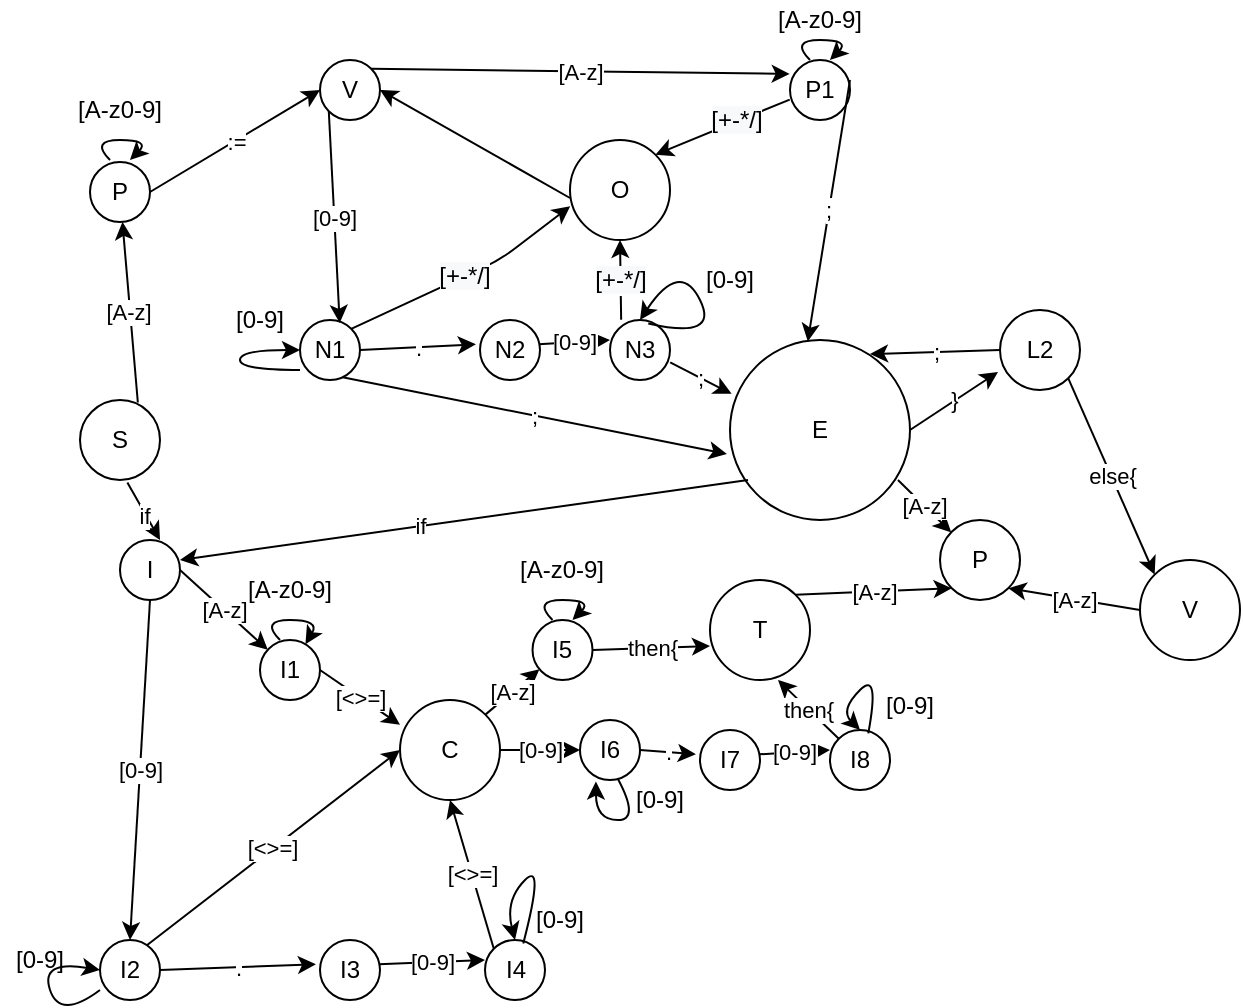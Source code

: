 <mxfile version="14.1.1" type="github">
  <diagram name="Page-1" id="42789a77-a242-8287-6e28-9cd8cfd52e62">
    <mxGraphModel dx="868" dy="450" grid="1" gridSize="10" guides="1" tooltips="1" connect="1" arrows="1" fold="1" page="1" pageScale="1" pageWidth="1100" pageHeight="850" background="#ffffff" math="0" shadow="0">
      <root>
        <mxCell id="0" />
        <mxCell id="1" parent="0" />
        <mxCell id="IyQLddVZmNQbLy9rUTHX-1" value="P" style="ellipse;whiteSpace=wrap;html=1;aspect=fixed;" vertex="1" parent="1">
          <mxGeometry x="205" y="91" width="30" height="30" as="geometry" />
        </mxCell>
        <mxCell id="IyQLddVZmNQbLy9rUTHX-2" value="S" style="ellipse;whiteSpace=wrap;html=1;aspect=fixed;" vertex="1" parent="1">
          <mxGeometry x="200" y="210" width="40" height="40" as="geometry" />
        </mxCell>
        <mxCell id="IyQLddVZmNQbLy9rUTHX-5" value="I" style="ellipse;whiteSpace=wrap;html=1;aspect=fixed;" vertex="1" parent="1">
          <mxGeometry x="220" y="280" width="30" height="30" as="geometry" />
        </mxCell>
        <mxCell id="IyQLddVZmNQbLy9rUTHX-6" value="" style="endArrow=classic;html=1;entryX=0.667;entryY=0;entryDx=0;entryDy=0;entryPerimeter=0;exitX=0.592;exitY=1.031;exitDx=0;exitDy=0;exitPerimeter=0;" edge="1" parent="1" source="IyQLddVZmNQbLy9rUTHX-2" target="IyQLddVZmNQbLy9rUTHX-5">
          <mxGeometry width="50" height="50" relative="1" as="geometry">
            <mxPoint x="220" y="260" as="sourcePoint" />
            <mxPoint x="220" y="520" as="targetPoint" />
          </mxGeometry>
        </mxCell>
        <mxCell id="IyQLddVZmNQbLy9rUTHX-66" value="if" style="edgeLabel;html=1;align=center;verticalAlign=middle;resizable=0;points=[];" vertex="1" connectable="0" parent="IyQLddVZmNQbLy9rUTHX-6">
          <mxGeometry x="0.15" relative="1" as="geometry">
            <mxPoint x="-1" as="offset" />
          </mxGeometry>
        </mxCell>
        <mxCell id="IyQLddVZmNQbLy9rUTHX-7" value="" style="curved=1;endArrow=classic;html=1;" edge="1" parent="1">
          <mxGeometry width="50" height="50" relative="1" as="geometry">
            <mxPoint x="215" y="90" as="sourcePoint" />
            <mxPoint x="225" y="90" as="targetPoint" />
            <Array as="points">
              <mxPoint x="205" y="80" />
              <mxPoint x="235" y="80" />
            </Array>
          </mxGeometry>
        </mxCell>
        <mxCell id="IyQLddVZmNQbLy9rUTHX-8" value="[A-z0-9]" style="text;html=1;strokeColor=none;fillColor=none;align=center;verticalAlign=middle;whiteSpace=wrap;rounded=0;" vertex="1" parent="1">
          <mxGeometry x="185" y="50" width="70" height="30" as="geometry" />
        </mxCell>
        <mxCell id="IyQLddVZmNQbLy9rUTHX-13" value="V" style="ellipse;whiteSpace=wrap;html=1;aspect=fixed;" vertex="1" parent="1">
          <mxGeometry x="320" y="40" width="30" height="30" as="geometry" />
        </mxCell>
        <mxCell id="IyQLddVZmNQbLy9rUTHX-14" value="[A-z]" style="endArrow=classic;html=1;exitX=1;exitY=0;exitDx=0;exitDy=0;entryX=-0.005;entryY=0.232;entryDx=0;entryDy=0;entryPerimeter=0;" edge="1" parent="1" source="IyQLddVZmNQbLy9rUTHX-13" target="IyQLddVZmNQbLy9rUTHX-49">
          <mxGeometry width="50" height="50" relative="1" as="geometry">
            <mxPoint x="400" y="90" as="sourcePoint" />
            <mxPoint x="430" y="60" as="targetPoint" />
          </mxGeometry>
        </mxCell>
        <mxCell id="IyQLddVZmNQbLy9rUTHX-15" value="N1" style="ellipse;whiteSpace=wrap;html=1;aspect=fixed;" vertex="1" parent="1">
          <mxGeometry x="310" y="170" width="30" height="30" as="geometry" />
        </mxCell>
        <mxCell id="IyQLddVZmNQbLy9rUTHX-17" value="N2" style="ellipse;whiteSpace=wrap;html=1;aspect=fixed;" vertex="1" parent="1">
          <mxGeometry x="400" y="170" width="30" height="30" as="geometry" />
        </mxCell>
        <mxCell id="IyQLddVZmNQbLy9rUTHX-23" value="" style="endArrow=classic;html=1;exitX=0.723;exitY=0.031;exitDx=0;exitDy=0;exitPerimeter=0;" edge="1" parent="1" source="IyQLddVZmNQbLy9rUTHX-2" target="IyQLddVZmNQbLy9rUTHX-1">
          <mxGeometry relative="1" as="geometry">
            <mxPoint x="360" y="190" as="sourcePoint" />
            <mxPoint x="460" y="190" as="targetPoint" />
          </mxGeometry>
        </mxCell>
        <mxCell id="IyQLddVZmNQbLy9rUTHX-24" value="[A-z]" style="edgeLabel;resizable=0;html=1;align=center;verticalAlign=middle;" connectable="0" vertex="1" parent="IyQLddVZmNQbLy9rUTHX-23">
          <mxGeometry relative="1" as="geometry">
            <mxPoint x="-1" as="offset" />
          </mxGeometry>
        </mxCell>
        <mxCell id="IyQLddVZmNQbLy9rUTHX-25" value="" style="endArrow=classic;html=1;exitX=1;exitY=0.5;exitDx=0;exitDy=0;entryX=0;entryY=0.5;entryDx=0;entryDy=0;" edge="1" parent="1" source="IyQLddVZmNQbLy9rUTHX-1" target="IyQLddVZmNQbLy9rUTHX-13">
          <mxGeometry relative="1" as="geometry">
            <mxPoint x="330" y="105.76" as="sourcePoint" />
            <mxPoint x="370" y="106" as="targetPoint" />
          </mxGeometry>
        </mxCell>
        <mxCell id="IyQLddVZmNQbLy9rUTHX-26" value=":=" style="edgeLabel;resizable=0;html=1;align=center;verticalAlign=middle;" connectable="0" vertex="1" parent="IyQLddVZmNQbLy9rUTHX-25">
          <mxGeometry relative="1" as="geometry" />
        </mxCell>
        <mxCell id="IyQLddVZmNQbLy9rUTHX-30" value="" style="endArrow=classic;html=1;entryX=0.662;entryY=0.049;entryDx=0;entryDy=0;entryPerimeter=0;exitX=0;exitY=1;exitDx=0;exitDy=0;" edge="1" parent="1" source="IyQLddVZmNQbLy9rUTHX-13" target="IyQLddVZmNQbLy9rUTHX-15">
          <mxGeometry relative="1" as="geometry">
            <mxPoint x="360" y="120" as="sourcePoint" />
            <mxPoint x="460" y="120" as="targetPoint" />
          </mxGeometry>
        </mxCell>
        <mxCell id="IyQLddVZmNQbLy9rUTHX-31" value="[0-9]" style="edgeLabel;resizable=0;html=1;align=center;verticalAlign=middle;" connectable="0" vertex="1" parent="IyQLddVZmNQbLy9rUTHX-30">
          <mxGeometry relative="1" as="geometry" />
        </mxCell>
        <mxCell id="IyQLddVZmNQbLy9rUTHX-32" value="" style="endArrow=classic;html=1;entryX=-0.068;entryY=0.406;entryDx=0;entryDy=0;entryPerimeter=0;exitX=1;exitY=0.5;exitDx=0;exitDy=0;" edge="1" parent="1" source="IyQLddVZmNQbLy9rUTHX-15" target="IyQLddVZmNQbLy9rUTHX-17">
          <mxGeometry relative="1" as="geometry">
            <mxPoint x="360" y="170" as="sourcePoint" />
            <mxPoint x="400" y="170" as="targetPoint" />
          </mxGeometry>
        </mxCell>
        <mxCell id="IyQLddVZmNQbLy9rUTHX-33" value="." style="edgeLabel;resizable=0;html=1;align=center;verticalAlign=middle;" connectable="0" vertex="1" parent="IyQLddVZmNQbLy9rUTHX-32">
          <mxGeometry relative="1" as="geometry" />
        </mxCell>
        <mxCell id="IyQLddVZmNQbLy9rUTHX-34" value="N3" style="ellipse;whiteSpace=wrap;html=1;aspect=fixed;" vertex="1" parent="1">
          <mxGeometry x="465" y="170" width="30" height="30" as="geometry" />
        </mxCell>
        <mxCell id="IyQLddVZmNQbLy9rUTHX-36" value="[0-9]" style="endArrow=classic;html=1;entryX=0;entryY=0.333;entryDx=0;entryDy=0;entryPerimeter=0;exitX=0.979;exitY=0.406;exitDx=0;exitDy=0;exitPerimeter=0;" edge="1" parent="1" source="IyQLddVZmNQbLy9rUTHX-17" target="IyQLddVZmNQbLy9rUTHX-34">
          <mxGeometry relative="1" as="geometry">
            <mxPoint x="431" y="169.76" as="sourcePoint" />
            <mxPoint x="490" y="170" as="targetPoint" />
          </mxGeometry>
        </mxCell>
        <mxCell id="IyQLddVZmNQbLy9rUTHX-37" value="&lt;span style=&quot;color: rgba(0 , 0 , 0 , 0) ; font-family: monospace ; font-size: 0px ; background-color: rgb(248 , 249 , 250)&quot;&gt;%3CmxGraphModel%3E%3Croot%3E%3CmxCell%20id%3D%220%22%2F%3E%3CmxCell%20id%3D%221%22%20parent%3D%220%22%2F%3E%3CmxCell%20id%3D%222%22%20value%3D%22%5B0-9%5D%22%20style%3D%22edgeLabel%3Bresizable%3D0%3Bhtml%3D1%3Balign%3Dcenter%3BverticalAlign%3Dmiddle%3B%22%20connectable%3D%220%22%20vertex%3D%221%22%20parent%3D%221%22%3E%3CmxGeometry%20x%3D%22362.164%22%20y%3D%22136.478%22%20as%3D%22geometry%22%2F%3E%3C%2FmxCell%3E%3C%2Froot%3E%3C%2FmxGraphModel%[daf13&lt;/span&gt;" style="edgeLabel;resizable=0;html=1;align=center;verticalAlign=middle;" connectable="0" vertex="1" parent="IyQLddVZmNQbLy9rUTHX-36">
          <mxGeometry relative="1" as="geometry" />
        </mxCell>
        <mxCell id="IyQLddVZmNQbLy9rUTHX-38" value="" style="curved=1;endArrow=classic;html=1;entryX=0;entryY=0.5;entryDx=0;entryDy=0;exitX=0;exitY=0.833;exitDx=0;exitDy=0;exitPerimeter=0;" edge="1" parent="1" source="IyQLddVZmNQbLy9rUTHX-15" target="IyQLddVZmNQbLy9rUTHX-15">
          <mxGeometry width="50" height="50" relative="1" as="geometry">
            <mxPoint x="260" y="190" as="sourcePoint" />
            <mxPoint x="270" y="190" as="targetPoint" />
            <Array as="points">
              <mxPoint x="280" y="195" />
              <mxPoint x="280" y="185" />
            </Array>
          </mxGeometry>
        </mxCell>
        <mxCell id="IyQLddVZmNQbLy9rUTHX-39" value="[0-9]" style="text;html=1;strokeColor=none;fillColor=none;align=center;verticalAlign=middle;whiteSpace=wrap;rounded=0;" vertex="1" parent="1">
          <mxGeometry x="270" y="160" width="40" height="20" as="geometry" />
        </mxCell>
        <mxCell id="IyQLddVZmNQbLy9rUTHX-40" value="[0-9]" style="text;html=1;strokeColor=none;fillColor=none;align=center;verticalAlign=middle;whiteSpace=wrap;rounded=0;" vertex="1" parent="1">
          <mxGeometry x="505" y="140" width="40" height="20" as="geometry" />
        </mxCell>
        <mxCell id="IyQLddVZmNQbLy9rUTHX-41" value="" style="curved=1;endArrow=classic;html=1;exitX=0.638;exitY=0.057;exitDx=0;exitDy=0;entryX=0.5;entryY=0;entryDx=0;entryDy=0;exitPerimeter=0;" edge="1" parent="1" source="IyQLddVZmNQbLy9rUTHX-34" target="IyQLddVZmNQbLy9rUTHX-34">
          <mxGeometry width="50" height="50" relative="1" as="geometry">
            <mxPoint x="515" y="170" as="sourcePoint" />
            <mxPoint x="500" y="180" as="targetPoint" />
            <Array as="points">
              <mxPoint x="520" y="180" />
              <mxPoint x="500" y="140" />
            </Array>
          </mxGeometry>
        </mxCell>
        <mxCell id="IyQLddVZmNQbLy9rUTHX-42" value="O" style="ellipse;whiteSpace=wrap;html=1;aspect=fixed;" vertex="1" parent="1">
          <mxGeometry x="445" y="80" width="50" height="50" as="geometry" />
        </mxCell>
        <mxCell id="IyQLddVZmNQbLy9rUTHX-43" value="&lt;span style=&quot;font-size: 12px ; background-color: rgb(248 , 249 , 250)&quot;&gt;[+-*/]&lt;/span&gt;" style="endArrow=classic;html=1;entryX=0.002;entryY=0.662;entryDx=0;entryDy=0;entryPerimeter=0;exitX=1;exitY=0;exitDx=0;exitDy=0;" edge="1" parent="1" source="IyQLddVZmNQbLy9rUTHX-15" target="IyQLddVZmNQbLy9rUTHX-42">
          <mxGeometry x="-0.02" width="50" height="50" relative="1" as="geometry">
            <mxPoint x="360" y="160" as="sourcePoint" />
            <mxPoint x="440" y="90" as="targetPoint" />
            <Array as="points">
              <mxPoint x="410" y="140" />
            </Array>
            <mxPoint as="offset" />
          </mxGeometry>
        </mxCell>
        <mxCell id="IyQLddVZmNQbLy9rUTHX-45" value="&lt;span style=&quot;color: rgb(0 , 0 , 0) ; font-family: &amp;#34;helvetica&amp;#34; ; font-size: 12px ; font-style: normal ; font-weight: 400 ; letter-spacing: normal ; text-align: center ; text-indent: 0px ; text-transform: none ; word-spacing: 0px ; background-color: rgb(248 , 249 , 250) ; display: inline ; float: none&quot;&gt;[+-*/]&lt;/span&gt;" style="endArrow=classic;html=1;exitX=0.186;exitY=-0.006;exitDx=0;exitDy=0;exitPerimeter=0;entryX=0.5;entryY=1;entryDx=0;entryDy=0;" edge="1" parent="1" source="IyQLddVZmNQbLy9rUTHX-34" target="IyQLddVZmNQbLy9rUTHX-42">
          <mxGeometry width="50" height="50" relative="1" as="geometry">
            <mxPoint x="380" y="180" as="sourcePoint" />
            <mxPoint x="480" y="124" as="targetPoint" />
          </mxGeometry>
        </mxCell>
        <mxCell id="IyQLddVZmNQbLy9rUTHX-49" value="P1" style="ellipse;whiteSpace=wrap;html=1;aspect=fixed;" vertex="1" parent="1">
          <mxGeometry x="555" y="40" width="30" height="30" as="geometry" />
        </mxCell>
        <mxCell id="IyQLddVZmNQbLy9rUTHX-50" value="[A-z0-9]" style="text;html=1;strokeColor=none;fillColor=none;align=center;verticalAlign=middle;whiteSpace=wrap;rounded=0;" vertex="1" parent="1">
          <mxGeometry x="535" y="10" width="70" height="20" as="geometry" />
        </mxCell>
        <mxCell id="IyQLddVZmNQbLy9rUTHX-51" value="" style="curved=1;endArrow=classic;html=1;" edge="1" parent="1">
          <mxGeometry width="50" height="50" relative="1" as="geometry">
            <mxPoint x="565" y="40" as="sourcePoint" />
            <mxPoint x="575" y="40" as="targetPoint" />
            <Array as="points">
              <mxPoint x="555" y="30" />
              <mxPoint x="585" y="30" />
            </Array>
          </mxGeometry>
        </mxCell>
        <mxCell id="IyQLddVZmNQbLy9rUTHX-52" value="&lt;span style=&quot;color: rgb(0 , 0 , 0) ; font-family: &amp;#34;helvetica&amp;#34; ; font-size: 12px ; font-style: normal ; font-weight: 400 ; letter-spacing: normal ; text-align: center ; text-indent: 0px ; text-transform: none ; word-spacing: 0px ; background-color: rgb(248 , 249 , 250) ; display: inline ; float: none&quot;&gt;[+-*/]&lt;/span&gt;" style="endArrow=classic;html=1;exitX=-0.005;exitY=0.66;exitDx=0;exitDy=0;entryX=1;entryY=0;entryDx=0;entryDy=0;exitPerimeter=0;" edge="1" parent="1" source="IyQLddVZmNQbLy9rUTHX-49" target="IyQLddVZmNQbLy9rUTHX-42">
          <mxGeometry x="-0.201" y="-1" width="50" height="50" relative="1" as="geometry">
            <mxPoint x="480.0" y="65.82" as="sourcePoint" />
            <mxPoint x="474.42" y="30" as="targetPoint" />
            <mxPoint as="offset" />
          </mxGeometry>
        </mxCell>
        <mxCell id="IyQLddVZmNQbLy9rUTHX-53" value="" style="endArrow=classic;html=1;exitX=0;exitY=0.58;exitDx=0;exitDy=0;exitPerimeter=0;entryX=1;entryY=0.5;entryDx=0;entryDy=0;" edge="1" parent="1" source="IyQLddVZmNQbLy9rUTHX-42" target="IyQLddVZmNQbLy9rUTHX-13">
          <mxGeometry width="50" height="50" relative="1" as="geometry">
            <mxPoint x="490" y="130" as="sourcePoint" />
            <mxPoint x="400" y="103" as="targetPoint" />
          </mxGeometry>
        </mxCell>
        <mxCell id="IyQLddVZmNQbLy9rUTHX-54" value=";" style="endArrow=classic;html=1;exitX=1;exitY=0.333;exitDx=0;exitDy=0;exitPerimeter=0;entryX=0.432;entryY=0.008;entryDx=0;entryDy=0;entryPerimeter=0;" edge="1" parent="1" source="IyQLddVZmNQbLy9rUTHX-49" target="IyQLddVZmNQbLy9rUTHX-55">
          <mxGeometry width="50" height="50" relative="1" as="geometry">
            <mxPoint x="490" y="140" as="sourcePoint" />
            <mxPoint x="590" y="170" as="targetPoint" />
          </mxGeometry>
        </mxCell>
        <mxCell id="IyQLddVZmNQbLy9rUTHX-55" value="E" style="ellipse;whiteSpace=wrap;html=1;aspect=fixed;" vertex="1" parent="1">
          <mxGeometry x="525" y="180" width="90" height="90" as="geometry" />
        </mxCell>
        <mxCell id="IyQLddVZmNQbLy9rUTHX-57" value=";" style="endArrow=classic;html=1;exitX=1.003;exitY=0.708;exitDx=0;exitDy=0;exitPerimeter=0;entryX=0.009;entryY=0.299;entryDx=0;entryDy=0;entryPerimeter=0;" edge="1" parent="1" source="IyQLddVZmNQbLy9rUTHX-34" target="IyQLddVZmNQbLy9rUTHX-55">
          <mxGeometry width="50" height="50" relative="1" as="geometry">
            <mxPoint x="460" y="49.99" as="sourcePoint" />
            <mxPoint x="560" y="210" as="targetPoint" />
          </mxGeometry>
        </mxCell>
        <mxCell id="IyQLddVZmNQbLy9rUTHX-58" value=";" style="endArrow=classic;html=1;exitX=0.71;exitY=0.954;exitDx=0;exitDy=0;exitPerimeter=0;entryX=-0.017;entryY=0.633;entryDx=0;entryDy=0;entryPerimeter=0;" edge="1" parent="1" source="IyQLddVZmNQbLy9rUTHX-15" target="IyQLddVZmNQbLy9rUTHX-55">
          <mxGeometry width="50" height="50" relative="1" as="geometry">
            <mxPoint x="535.09" y="171.24" as="sourcePoint" />
            <mxPoint x="560" y="220" as="targetPoint" />
          </mxGeometry>
        </mxCell>
        <mxCell id="IyQLddVZmNQbLy9rUTHX-61" value="[A-z]" style="endArrow=classic;html=1;exitX=0.933;exitY=0.778;exitDx=0;exitDy=0;exitPerimeter=0;" edge="1" parent="1" source="IyQLddVZmNQbLy9rUTHX-55" target="IyQLddVZmNQbLy9rUTHX-62">
          <mxGeometry width="50" height="50" relative="1" as="geometry">
            <mxPoint x="620" y="180" as="sourcePoint" />
            <mxPoint x="630" y="140" as="targetPoint" />
          </mxGeometry>
        </mxCell>
        <mxCell id="IyQLddVZmNQbLy9rUTHX-62" value="P" style="ellipse;whiteSpace=wrap;html=1;aspect=fixed;" vertex="1" parent="1">
          <mxGeometry x="630" y="270" width="40" height="40" as="geometry" />
        </mxCell>
        <mxCell id="IyQLddVZmNQbLy9rUTHX-63" value="L2" style="ellipse;whiteSpace=wrap;html=1;aspect=fixed;" vertex="1" parent="1">
          <mxGeometry x="660" y="165" width="40" height="40" as="geometry" />
        </mxCell>
        <mxCell id="IyQLddVZmNQbLy9rUTHX-65" value="}" style="endArrow=classic;html=1;exitX=1;exitY=0.5;exitDx=0;exitDy=0;entryX=-0.025;entryY=0.775;entryDx=0;entryDy=0;entryPerimeter=0;" edge="1" parent="1" source="IyQLddVZmNQbLy9rUTHX-55" target="IyQLddVZmNQbLy9rUTHX-63">
          <mxGeometry width="50" height="50" relative="1" as="geometry">
            <mxPoint x="603.67" y="194.59" as="sourcePoint" />
            <mxPoint x="646.838" y="145.058" as="targetPoint" />
          </mxGeometry>
        </mxCell>
        <mxCell id="IyQLddVZmNQbLy9rUTHX-67" value="I1" style="ellipse;whiteSpace=wrap;html=1;aspect=fixed;" vertex="1" parent="1">
          <mxGeometry x="290" y="330" width="30" height="30" as="geometry" />
        </mxCell>
        <mxCell id="IyQLddVZmNQbLy9rUTHX-69" value="[A-z]" style="endArrow=classic;html=1;exitX=1;exitY=0.5;exitDx=0;exitDy=0;" edge="1" parent="1" source="IyQLddVZmNQbLy9rUTHX-5" target="IyQLddVZmNQbLy9rUTHX-67">
          <mxGeometry width="50" height="50" relative="1" as="geometry">
            <mxPoint x="370" y="370" as="sourcePoint" />
            <mxPoint x="420" y="320" as="targetPoint" />
          </mxGeometry>
        </mxCell>
        <mxCell id="IyQLddVZmNQbLy9rUTHX-91" value="[0-9]" style="edgeStyle=orthogonalEdgeStyle;rounded=0;orthogonalLoop=1;jettySize=auto;html=1;" edge="1" parent="1" source="IyQLddVZmNQbLy9rUTHX-71" target="IyQLddVZmNQbLy9rUTHX-90">
          <mxGeometry relative="1" as="geometry" />
        </mxCell>
        <mxCell id="IyQLddVZmNQbLy9rUTHX-71" value="C" style="ellipse;whiteSpace=wrap;html=1;aspect=fixed;" vertex="1" parent="1">
          <mxGeometry x="360" y="360" width="50" height="50" as="geometry" />
        </mxCell>
        <mxCell id="IyQLddVZmNQbLy9rUTHX-72" value="" style="curved=1;endArrow=classic;html=1;" edge="1" parent="1" target="IyQLddVZmNQbLy9rUTHX-67">
          <mxGeometry width="50" height="50" relative="1" as="geometry">
            <mxPoint x="300" y="330" as="sourcePoint" />
            <mxPoint x="310" y="330" as="targetPoint" />
            <Array as="points">
              <mxPoint x="290" y="320" />
              <mxPoint x="320" y="320" />
            </Array>
          </mxGeometry>
        </mxCell>
        <mxCell id="IyQLddVZmNQbLy9rUTHX-73" value="[A-z0-9]" style="text;html=1;strokeColor=none;fillColor=none;align=center;verticalAlign=middle;whiteSpace=wrap;rounded=0;" vertex="1" parent="1">
          <mxGeometry x="270" y="290" width="70" height="30" as="geometry" />
        </mxCell>
        <mxCell id="IyQLddVZmNQbLy9rUTHX-74" value="[&amp;lt;&amp;gt;=]" style="endArrow=classic;html=1;exitX=1;exitY=0.5;exitDx=0;exitDy=0;entryX=0;entryY=0.248;entryDx=0;entryDy=0;entryPerimeter=0;" edge="1" parent="1" source="IyQLddVZmNQbLy9rUTHX-67" target="IyQLddVZmNQbLy9rUTHX-71">
          <mxGeometry width="50" height="50" relative="1" as="geometry">
            <mxPoint x="277.48" y="371.71" as="sourcePoint" />
            <mxPoint x="311.944" y="352.385" as="targetPoint" />
          </mxGeometry>
        </mxCell>
        <mxCell id="IyQLddVZmNQbLy9rUTHX-75" value="[&amp;lt;&amp;gt;=]" style="endArrow=classic;html=1;entryX=0;entryY=0.5;entryDx=0;entryDy=0;exitX=0.749;exitY=0.113;exitDx=0;exitDy=0;exitPerimeter=0;" edge="1" parent="1" source="IyQLddVZmNQbLy9rUTHX-76" target="IyQLddVZmNQbLy9rUTHX-71">
          <mxGeometry width="50" height="50" relative="1" as="geometry">
            <mxPoint x="350" y="420" as="sourcePoint" />
            <mxPoint x="370" y="382.4" as="targetPoint" />
          </mxGeometry>
        </mxCell>
        <mxCell id="IyQLddVZmNQbLy9rUTHX-76" value="I2" style="ellipse;whiteSpace=wrap;html=1;aspect=fixed;" vertex="1" parent="1">
          <mxGeometry x="210" y="480" width="30" height="30" as="geometry" />
        </mxCell>
        <mxCell id="IyQLddVZmNQbLy9rUTHX-77" value="I3" style="ellipse;whiteSpace=wrap;html=1;aspect=fixed;" vertex="1" parent="1">
          <mxGeometry x="320" y="480" width="30" height="30" as="geometry" />
        </mxCell>
        <mxCell id="IyQLddVZmNQbLy9rUTHX-78" value="" style="endArrow=classic;html=1;entryX=-0.068;entryY=0.406;entryDx=0;entryDy=0;entryPerimeter=0;exitX=1;exitY=0.5;exitDx=0;exitDy=0;" edge="1" parent="1" source="IyQLddVZmNQbLy9rUTHX-76" target="IyQLddVZmNQbLy9rUTHX-77">
          <mxGeometry relative="1" as="geometry">
            <mxPoint x="265" y="460" as="sourcePoint" />
            <mxPoint x="305" y="460" as="targetPoint" />
          </mxGeometry>
        </mxCell>
        <mxCell id="IyQLddVZmNQbLy9rUTHX-79" value="." style="edgeLabel;resizable=0;html=1;align=center;verticalAlign=middle;" connectable="0" vertex="1" parent="IyQLddVZmNQbLy9rUTHX-78">
          <mxGeometry relative="1" as="geometry" />
        </mxCell>
        <mxCell id="IyQLddVZmNQbLy9rUTHX-80" value="I4" style="ellipse;whiteSpace=wrap;html=1;aspect=fixed;" vertex="1" parent="1">
          <mxGeometry x="402.5" y="480" width="30" height="30" as="geometry" />
        </mxCell>
        <mxCell id="IyQLddVZmNQbLy9rUTHX-81" value="[0-9]" style="endArrow=classic;html=1;entryX=0;entryY=0.333;entryDx=0;entryDy=0;entryPerimeter=0;exitX=0.979;exitY=0.406;exitDx=0;exitDy=0;exitPerimeter=0;" edge="1" parent="1" source="IyQLddVZmNQbLy9rUTHX-77" target="IyQLddVZmNQbLy9rUTHX-80">
          <mxGeometry relative="1" as="geometry">
            <mxPoint x="336" y="459.76" as="sourcePoint" />
            <mxPoint x="395" y="460" as="targetPoint" />
          </mxGeometry>
        </mxCell>
        <mxCell id="IyQLddVZmNQbLy9rUTHX-82" value="&lt;span style=&quot;color: rgba(0 , 0 , 0 , 0) ; font-family: monospace ; font-size: 0px ; background-color: rgb(248 , 249 , 250)&quot;&gt;%3CmxGraphModel%3E%3Croot%3E%3CmxCell%20id%3D%220%22%2F%3E%3CmxCell%20id%3D%221%22%20parent%3D%220%22%2F%3E%3CmxCell%20id%3D%222%22%20value%3D%22%5B0-9%5D%22%20style%3D%22edgeLabel%3Bresizable%3D0%3Bhtml%3D1%3Balign%3Dcenter%3BverticalAlign%3Dmiddle%3B%22%20connectable%3D%220%22%20vertex%3D%221%22%20parent%3D%221%22%3E%3CmxGeometry%20x%3D%22362.164%22%20y%3D%22136.478%22%20as%3D%22geometry%22%2F%3E%3C%2FmxCell%3E%3C%2Froot%3E%3C%2FmxGraphModel%[daf13&lt;/span&gt;" style="edgeLabel;resizable=0;html=1;align=center;verticalAlign=middle;" connectable="0" vertex="1" parent="IyQLddVZmNQbLy9rUTHX-81">
          <mxGeometry relative="1" as="geometry" />
        </mxCell>
        <mxCell id="IyQLddVZmNQbLy9rUTHX-83" value="" style="curved=1;endArrow=classic;html=1;entryX=0;entryY=0.5;entryDx=0;entryDy=0;exitX=0;exitY=0.833;exitDx=0;exitDy=0;exitPerimeter=0;" edge="1" parent="1" source="IyQLddVZmNQbLy9rUTHX-76" target="IyQLddVZmNQbLy9rUTHX-76">
          <mxGeometry width="50" height="50" relative="1" as="geometry">
            <mxPoint x="165" y="520" as="sourcePoint" />
            <mxPoint x="175" y="520" as="targetPoint" />
            <Array as="points">
              <mxPoint x="190" y="520" />
              <mxPoint x="180" y="490" />
            </Array>
          </mxGeometry>
        </mxCell>
        <mxCell id="IyQLddVZmNQbLy9rUTHX-84" value="" style="curved=1;endArrow=classic;html=1;exitX=0.638;exitY=0.057;exitDx=0;exitDy=0;entryX=0.5;entryY=0;entryDx=0;entryDy=0;exitPerimeter=0;" edge="1" parent="1" source="IyQLddVZmNQbLy9rUTHX-80" target="IyQLddVZmNQbLy9rUTHX-80">
          <mxGeometry width="50" height="50" relative="1" as="geometry">
            <mxPoint x="417.5" y="480" as="sourcePoint" />
            <mxPoint x="402.5" y="490" as="targetPoint" />
            <Array as="points">
              <mxPoint x="432.5" y="440" />
              <mxPoint x="412.5" y="460" />
            </Array>
          </mxGeometry>
        </mxCell>
        <mxCell id="IyQLddVZmNQbLy9rUTHX-85" value="[0-9]" style="text;html=1;strokeColor=none;fillColor=none;align=center;verticalAlign=middle;whiteSpace=wrap;rounded=0;" vertex="1" parent="1">
          <mxGeometry x="160" y="480" width="40" height="20" as="geometry" />
        </mxCell>
        <mxCell id="IyQLddVZmNQbLy9rUTHX-86" value="[0-9]" style="endArrow=classic;html=1;exitX=0.5;exitY=1;exitDx=0;exitDy=0;entryX=0.5;entryY=0;entryDx=0;entryDy=0;" edge="1" parent="1" source="IyQLddVZmNQbLy9rUTHX-5" target="IyQLddVZmNQbLy9rUTHX-76">
          <mxGeometry width="50" height="50" relative="1" as="geometry">
            <mxPoint x="370" y="390" as="sourcePoint" />
            <mxPoint x="420" y="340" as="targetPoint" />
          </mxGeometry>
        </mxCell>
        <mxCell id="IyQLddVZmNQbLy9rUTHX-87" value="[&amp;lt;&amp;gt;=]" style="endArrow=classic;html=1;entryX=0.5;entryY=1;entryDx=0;entryDy=0;exitX=0;exitY=0;exitDx=0;exitDy=0;" edge="1" parent="1" source="IyQLddVZmNQbLy9rUTHX-80" target="IyQLddVZmNQbLy9rUTHX-71">
          <mxGeometry width="50" height="50" relative="1" as="geometry">
            <mxPoint x="297.47" y="448.39" as="sourcePoint" />
            <mxPoint x="370.0" y="395" as="targetPoint" />
          </mxGeometry>
        </mxCell>
        <mxCell id="IyQLddVZmNQbLy9rUTHX-89" value="[0-9]" style="text;html=1;strokeColor=none;fillColor=none;align=center;verticalAlign=middle;whiteSpace=wrap;rounded=0;" vertex="1" parent="1">
          <mxGeometry x="420" y="460" width="40" height="20" as="geometry" />
        </mxCell>
        <mxCell id="IyQLddVZmNQbLy9rUTHX-90" value="I6" style="ellipse;whiteSpace=wrap;html=1;aspect=fixed;" vertex="1" parent="1">
          <mxGeometry x="450" y="370" width="30" height="30" as="geometry" />
        </mxCell>
        <mxCell id="IyQLddVZmNQbLy9rUTHX-92" value="I5" style="ellipse;whiteSpace=wrap;html=1;aspect=fixed;" vertex="1" parent="1">
          <mxGeometry x="426.26" y="320" width="30" height="30" as="geometry" />
        </mxCell>
        <mxCell id="IyQLddVZmNQbLy9rUTHX-93" value="[A-z]" style="endArrow=classic;html=1;exitX=1;exitY=0;exitDx=0;exitDy=0;" edge="1" parent="1" target="IyQLddVZmNQbLy9rUTHX-92" source="IyQLddVZmNQbLy9rUTHX-71">
          <mxGeometry width="50" height="50" relative="1" as="geometry">
            <mxPoint x="393.74" y="361.71" as="sourcePoint" />
            <mxPoint x="546.26" y="320" as="targetPoint" />
          </mxGeometry>
        </mxCell>
        <mxCell id="IyQLddVZmNQbLy9rUTHX-94" value="" style="curved=1;endArrow=classic;html=1;" edge="1" parent="1">
          <mxGeometry width="50" height="50" relative="1" as="geometry">
            <mxPoint x="436.26" y="320" as="sourcePoint" />
            <mxPoint x="446.26" y="320" as="targetPoint" />
            <Array as="points">
              <mxPoint x="426.26" y="310" />
              <mxPoint x="456.26" y="310" />
            </Array>
          </mxGeometry>
        </mxCell>
        <mxCell id="IyQLddVZmNQbLy9rUTHX-95" value="[A-z0-9]" style="text;html=1;strokeColor=none;fillColor=none;align=center;verticalAlign=middle;whiteSpace=wrap;rounded=0;" vertex="1" parent="1">
          <mxGeometry x="406.26" y="280" width="70" height="30" as="geometry" />
        </mxCell>
        <mxCell id="IyQLddVZmNQbLy9rUTHX-97" value="I7" style="ellipse;whiteSpace=wrap;html=1;aspect=fixed;" vertex="1" parent="1">
          <mxGeometry x="510" y="375" width="30" height="30" as="geometry" />
        </mxCell>
        <mxCell id="IyQLddVZmNQbLy9rUTHX-98" value="" style="endArrow=classic;html=1;entryX=-0.068;entryY=0.406;entryDx=0;entryDy=0;entryPerimeter=0;exitX=1;exitY=0.5;exitDx=0;exitDy=0;" edge="1" parent="1" source="IyQLddVZmNQbLy9rUTHX-90" target="IyQLddVZmNQbLy9rUTHX-97">
          <mxGeometry relative="1" as="geometry">
            <mxPoint x="505" y="440" as="sourcePoint" />
            <mxPoint x="515" y="450" as="targetPoint" />
          </mxGeometry>
        </mxCell>
        <mxCell id="IyQLddVZmNQbLy9rUTHX-99" value="." style="edgeLabel;resizable=0;html=1;align=center;verticalAlign=middle;" connectable="0" vertex="1" parent="IyQLddVZmNQbLy9rUTHX-98">
          <mxGeometry relative="1" as="geometry" />
        </mxCell>
        <mxCell id="IyQLddVZmNQbLy9rUTHX-100" value="I8" style="ellipse;whiteSpace=wrap;html=1;aspect=fixed;" vertex="1" parent="1">
          <mxGeometry x="575" y="375" width="30" height="30" as="geometry" />
        </mxCell>
        <mxCell id="IyQLddVZmNQbLy9rUTHX-101" value="[0-9]" style="endArrow=classic;html=1;entryX=0;entryY=0.333;entryDx=0;entryDy=0;entryPerimeter=0;exitX=0.979;exitY=0.406;exitDx=0;exitDy=0;exitPerimeter=0;" edge="1" parent="1" source="IyQLddVZmNQbLy9rUTHX-97" target="IyQLddVZmNQbLy9rUTHX-100">
          <mxGeometry relative="1" as="geometry">
            <mxPoint x="546" y="449.76" as="sourcePoint" />
            <mxPoint x="605" y="450" as="targetPoint" />
          </mxGeometry>
        </mxCell>
        <mxCell id="IyQLddVZmNQbLy9rUTHX-102" value="&lt;span style=&quot;color: rgba(0 , 0 , 0 , 0) ; font-family: monospace ; font-size: 0px ; background-color: rgb(248 , 249 , 250)&quot;&gt;%3CmxGraphModel%3E%3Croot%3E%3CmxCell%20id%3D%220%22%2F%3E%3CmxCell%20id%3D%221%22%20parent%3D%220%22%2F%3E%3CmxCell%20id%3D%222%22%20value%3D%22%5B0-9%5D%22%20style%3D%22edgeLabel%3Bresizable%3D0%3Bhtml%3D1%3Balign%3Dcenter%3BverticalAlign%3Dmiddle%3B%22%20connectable%3D%220%22%20vertex%3D%221%22%20parent%3D%221%22%3E%3CmxGeometry%20x%3D%22362.164%22%20y%3D%22136.478%22%20as%3D%22geometry%22%2F%3E%3C%2FmxCell%3E%3C%2Froot%3E%3C%2FmxGraphModel%[daf13&lt;/span&gt;" style="edgeLabel;resizable=0;html=1;align=center;verticalAlign=middle;" connectable="0" vertex="1" parent="IyQLddVZmNQbLy9rUTHX-101">
          <mxGeometry relative="1" as="geometry" />
        </mxCell>
        <mxCell id="IyQLddVZmNQbLy9rUTHX-103" value="" style="curved=1;endArrow=classic;html=1;entryX=0.265;entryY=1.025;entryDx=0;entryDy=0;exitX=0.63;exitY=0.978;exitDx=0;exitDy=0;exitPerimeter=0;entryPerimeter=0;" edge="1" parent="1" source="IyQLddVZmNQbLy9rUTHX-90" target="IyQLddVZmNQbLy9rUTHX-90">
          <mxGeometry width="50" height="50" relative="1" as="geometry">
            <mxPoint x="425" y="460" as="sourcePoint" />
            <mxPoint x="435" y="460" as="targetPoint" />
            <Array as="points">
              <mxPoint x="480" y="420" />
              <mxPoint x="458" y="420" />
            </Array>
          </mxGeometry>
        </mxCell>
        <mxCell id="IyQLddVZmNQbLy9rUTHX-104" value="" style="curved=1;endArrow=classic;html=1;exitX=0.638;exitY=0.057;exitDx=0;exitDy=0;entryX=0.5;entryY=0;entryDx=0;entryDy=0;exitPerimeter=0;" edge="1" parent="1" source="IyQLddVZmNQbLy9rUTHX-100" target="IyQLddVZmNQbLy9rUTHX-100">
          <mxGeometry width="50" height="50" relative="1" as="geometry">
            <mxPoint x="585" y="385" as="sourcePoint" />
            <mxPoint x="570" y="395" as="targetPoint" />
            <Array as="points">
              <mxPoint x="600" y="345" />
              <mxPoint x="580" y="365" />
            </Array>
          </mxGeometry>
        </mxCell>
        <mxCell id="IyQLddVZmNQbLy9rUTHX-105" value="[0-9]" style="text;html=1;strokeColor=none;fillColor=none;align=center;verticalAlign=middle;whiteSpace=wrap;rounded=0;" vertex="1" parent="1">
          <mxGeometry x="590" y="350" width="50" height="25" as="geometry" />
        </mxCell>
        <mxCell id="IyQLddVZmNQbLy9rUTHX-106" value="[0-9]" style="text;html=1;strokeColor=none;fillColor=none;align=center;verticalAlign=middle;whiteSpace=wrap;rounded=0;" vertex="1" parent="1">
          <mxGeometry x="470" y="400" width="40" height="20" as="geometry" />
        </mxCell>
        <mxCell id="IyQLddVZmNQbLy9rUTHX-113" value="T" style="ellipse;whiteSpace=wrap;html=1;aspect=fixed;" vertex="1" parent="1">
          <mxGeometry x="515" y="300" width="50" height="50" as="geometry" />
        </mxCell>
        <mxCell id="IyQLddVZmNQbLy9rUTHX-114" value="then{" style="endArrow=classic;html=1;exitX=1;exitY=0.5;exitDx=0;exitDy=0;entryX=0;entryY=0.66;entryDx=0;entryDy=0;entryPerimeter=0;" edge="1" parent="1" source="IyQLddVZmNQbLy9rUTHX-92" target="IyQLddVZmNQbLy9rUTHX-113">
          <mxGeometry width="50" height="50" relative="1" as="geometry">
            <mxPoint x="490" y="380" as="sourcePoint" />
            <mxPoint x="540" y="330" as="targetPoint" />
          </mxGeometry>
        </mxCell>
        <mxCell id="IyQLddVZmNQbLy9rUTHX-115" value="then{" style="endArrow=classic;html=1;exitX=0;exitY=0;exitDx=0;exitDy=0;entryX=0.68;entryY=1;entryDx=0;entryDy=0;entryPerimeter=0;" edge="1" parent="1" source="IyQLddVZmNQbLy9rUTHX-100" target="IyQLddVZmNQbLy9rUTHX-113">
          <mxGeometry width="50" height="50" relative="1" as="geometry">
            <mxPoint x="490" y="380" as="sourcePoint" />
            <mxPoint x="540" y="330" as="targetPoint" />
          </mxGeometry>
        </mxCell>
        <mxCell id="IyQLddVZmNQbLy9rUTHX-116" value="[A-z]" style="endArrow=classic;html=1;exitX=1;exitY=0;exitDx=0;exitDy=0;entryX=0;entryY=1;entryDx=0;entryDy=0;" edge="1" parent="1" source="IyQLddVZmNQbLy9rUTHX-113" target="IyQLddVZmNQbLy9rUTHX-62">
          <mxGeometry width="50" height="50" relative="1" as="geometry">
            <mxPoint x="618.97" y="260.02" as="sourcePoint" />
            <mxPoint x="615.869" y="310.019" as="targetPoint" />
          </mxGeometry>
        </mxCell>
        <mxCell id="IyQLddVZmNQbLy9rUTHX-121" value="" style="endArrow=classic;html=1;entryX=0.667;entryY=0;entryDx=0;entryDy=0;entryPerimeter=0;exitX=0.1;exitY=0.778;exitDx=0;exitDy=0;exitPerimeter=0;" edge="1" parent="1" source="IyQLddVZmNQbLy9rUTHX-55">
          <mxGeometry width="50" height="50" relative="1" as="geometry">
            <mxPoint x="233.68" y="261.24" as="sourcePoint" />
            <mxPoint x="250.01" y="290" as="targetPoint" />
          </mxGeometry>
        </mxCell>
        <mxCell id="IyQLddVZmNQbLy9rUTHX-122" value="if" style="edgeLabel;html=1;align=center;verticalAlign=middle;resizable=0;points=[];" vertex="1" connectable="0" parent="IyQLddVZmNQbLy9rUTHX-121">
          <mxGeometry x="0.15" relative="1" as="geometry">
            <mxPoint x="-1" as="offset" />
          </mxGeometry>
        </mxCell>
        <mxCell id="IyQLddVZmNQbLy9rUTHX-123" value=";" style="endArrow=classic;html=1;exitX=0;exitY=0.5;exitDx=0;exitDy=0;entryX=0.778;entryY=0.078;entryDx=0;entryDy=0;entryPerimeter=0;" edge="1" parent="1" source="IyQLddVZmNQbLy9rUTHX-63" target="IyQLddVZmNQbLy9rUTHX-55">
          <mxGeometry width="50" height="50" relative="1" as="geometry">
            <mxPoint x="500" y="300" as="sourcePoint" />
            <mxPoint x="550" y="250" as="targetPoint" />
          </mxGeometry>
        </mxCell>
        <mxCell id="IyQLddVZmNQbLy9rUTHX-124" value="V" style="ellipse;whiteSpace=wrap;html=1;aspect=fixed;" vertex="1" parent="1">
          <mxGeometry x="730" y="290" width="50" height="50" as="geometry" />
        </mxCell>
        <mxCell id="IyQLddVZmNQbLy9rUTHX-125" value="else{" style="endArrow=classic;html=1;entryX=0;entryY=0;entryDx=0;entryDy=0;exitX=1;exitY=1;exitDx=0;exitDy=0;" edge="1" parent="1" source="IyQLddVZmNQbLy9rUTHX-63" target="IyQLddVZmNQbLy9rUTHX-124">
          <mxGeometry width="50" height="50" relative="1" as="geometry">
            <mxPoint x="500" y="260" as="sourcePoint" />
            <mxPoint x="550" y="210" as="targetPoint" />
          </mxGeometry>
        </mxCell>
        <mxCell id="IyQLddVZmNQbLy9rUTHX-126" value="[A-z]" style="endArrow=classic;html=1;exitX=0;exitY=0.5;exitDx=0;exitDy=0;entryX=1;entryY=1;entryDx=0;entryDy=0;" edge="1" parent="1" source="IyQLddVZmNQbLy9rUTHX-124" target="IyQLddVZmNQbLy9rUTHX-62">
          <mxGeometry width="50" height="50" relative="1" as="geometry">
            <mxPoint x="567.678" y="317.322" as="sourcePoint" />
            <mxPoint x="645.858" y="314.142" as="targetPoint" />
          </mxGeometry>
        </mxCell>
      </root>
    </mxGraphModel>
  </diagram>
</mxfile>
